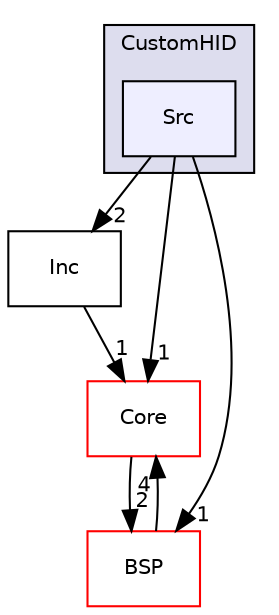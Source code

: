 digraph "/home/developer/mtrain-firmware/external/middleware/STM32_USB_Device_Library/Class/CustomHID/Src" {
  compound=true
  node [ fontsize="10", fontname="Helvetica"];
  edge [ labelfontsize="10", labelfontname="Helvetica"];
  subgraph clusterdir_06e17c1bf5cc3a6c09ff236fa2e4acf7 {
    graph [ bgcolor="#ddddee", pencolor="black", label="CustomHID" fontname="Helvetica", fontsize="10", URL="dir_06e17c1bf5cc3a6c09ff236fa2e4acf7.html"]
  dir_eeb6ddb66e0dcc751bbe7137e921f022 [shape=box, label="Src", style="filled", fillcolor="#eeeeff", pencolor="black", URL="dir_eeb6ddb66e0dcc751bbe7137e921f022.html"];
  }
  dir_2025ddda3e90083f69e485a01e2a03a2 [shape=box label="Inc" URL="dir_2025ddda3e90083f69e485a01e2a03a2.html"];
  dir_19e504b8294315d876b43ba053bc3f8f [shape=box label="Core" fillcolor="white" style="filled" color="red" URL="dir_19e504b8294315d876b43ba053bc3f8f.html"];
  dir_350c8a3315b9de76597c9530ef31a96a [shape=box label="BSP" fillcolor="white" style="filled" color="red" URL="dir_350c8a3315b9de76597c9530ef31a96a.html"];
  dir_2025ddda3e90083f69e485a01e2a03a2->dir_19e504b8294315d876b43ba053bc3f8f [headlabel="1", labeldistance=1.5 headhref="dir_000062_000076.html"];
  dir_19e504b8294315d876b43ba053bc3f8f->dir_350c8a3315b9de76597c9530ef31a96a [headlabel="2", labeldistance=1.5 headhref="dir_000076_000009.html"];
  dir_eeb6ddb66e0dcc751bbe7137e921f022->dir_2025ddda3e90083f69e485a01e2a03a2 [headlabel="2", labeldistance=1.5 headhref="dir_000063_000062.html"];
  dir_eeb6ddb66e0dcc751bbe7137e921f022->dir_19e504b8294315d876b43ba053bc3f8f [headlabel="1", labeldistance=1.5 headhref="dir_000063_000076.html"];
  dir_eeb6ddb66e0dcc751bbe7137e921f022->dir_350c8a3315b9de76597c9530ef31a96a [headlabel="1", labeldistance=1.5 headhref="dir_000063_000009.html"];
  dir_350c8a3315b9de76597c9530ef31a96a->dir_19e504b8294315d876b43ba053bc3f8f [headlabel="4", labeldistance=1.5 headhref="dir_000009_000076.html"];
}
